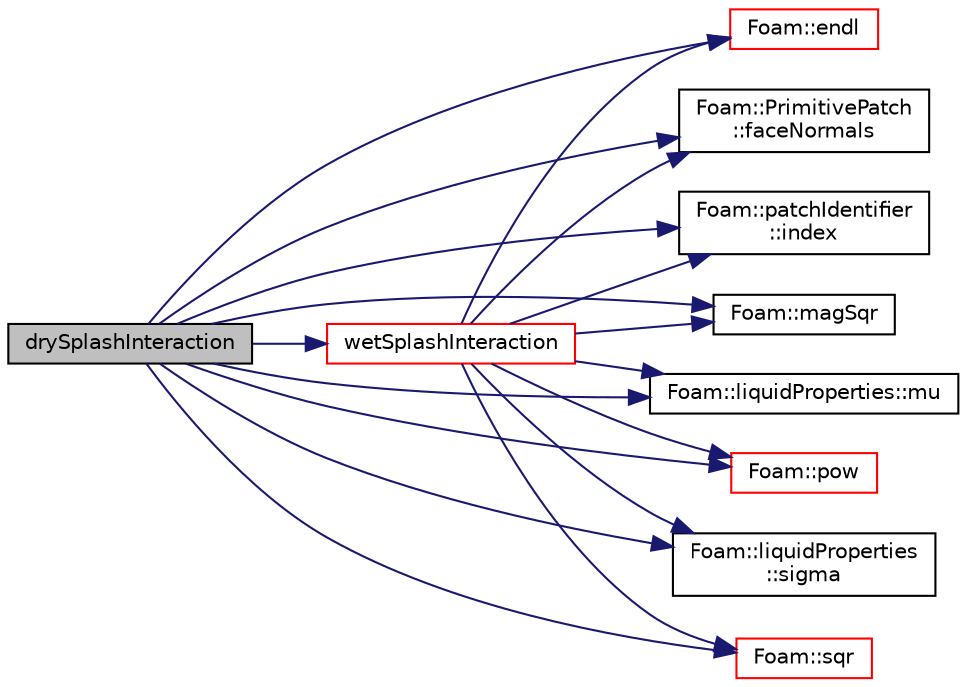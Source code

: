 digraph "drySplashInteraction"
{
  bgcolor="transparent";
  edge [fontname="Helvetica",fontsize="10",labelfontname="Helvetica",labelfontsize="10"];
  node [fontname="Helvetica",fontsize="10",shape=record];
  rankdir="LR";
  Node832 [label="drySplashInteraction",height=0.2,width=0.4,color="black", fillcolor="grey75", style="filled", fontcolor="black"];
  Node832 -> Node833 [color="midnightblue",fontsize="10",style="solid",fontname="Helvetica"];
  Node833 [label="Foam::endl",height=0.2,width=0.4,color="red",URL="$a21851.html#a2db8fe02a0d3909e9351bb4275b23ce4",tooltip="Add newline and flush stream. "];
  Node832 -> Node835 [color="midnightblue",fontsize="10",style="solid",fontname="Helvetica"];
  Node835 [label="Foam::PrimitivePatch\l::faceNormals",height=0.2,width=0.4,color="black",URL="$a28693.html#ad96a54bba336ea57f59f0da350d3c265",tooltip="Return face normals for patch. "];
  Node832 -> Node836 [color="midnightblue",fontsize="10",style="solid",fontname="Helvetica"];
  Node836 [label="Foam::patchIdentifier\l::index",height=0.2,width=0.4,color="black",URL="$a28273.html#a4a438520bb14406481732edc13c119c7",tooltip="Return the index of this patch in the boundaryMesh. "];
  Node832 -> Node837 [color="midnightblue",fontsize="10",style="solid",fontname="Helvetica"];
  Node837 [label="Foam::magSqr",height=0.2,width=0.4,color="black",URL="$a21851.html#ae6fff2c6981e6d9618aa5038e69def6e"];
  Node832 -> Node838 [color="midnightblue",fontsize="10",style="solid",fontname="Helvetica"];
  Node838 [label="Foam::liquidProperties::mu",height=0.2,width=0.4,color="black",URL="$a31289.html#a3e54dc6e2f8afb3cc8db22c54511fc36",tooltip="Liquid viscosity [Pa s]. "];
  Node832 -> Node839 [color="midnightblue",fontsize="10",style="solid",fontname="Helvetica"];
  Node839 [label="Foam::pow",height=0.2,width=0.4,color="red",URL="$a21851.html#a7500c8e9d27a442adc75e287de074c7c"];
  Node832 -> Node843 [color="midnightblue",fontsize="10",style="solid",fontname="Helvetica"];
  Node843 [label="Foam::liquidProperties\l::sigma",height=0.2,width=0.4,color="black",URL="$a31289.html#a7cee74aa297ad09087f0abbc7182a2af",tooltip="Surface tension [N/m]. "];
  Node832 -> Node844 [color="midnightblue",fontsize="10",style="solid",fontname="Helvetica"];
  Node844 [label="Foam::sqr",height=0.2,width=0.4,color="red",URL="$a21851.html#a277dc11c581d53826ab5090b08f3b17b"];
  Node832 -> Node845 [color="midnightblue",fontsize="10",style="solid",fontname="Helvetica"];
  Node845 [label="wetSplashInteraction",height=0.2,width=0.4,color="red",URL="$a25505.html#aef39bd50a1c5b103a503498a2669b3f3",tooltip="Parcel interaction with wetted surface. "];
  Node845 -> Node833 [color="midnightblue",fontsize="10",style="solid",fontname="Helvetica"];
  Node845 -> Node836 [color="midnightblue",fontsize="10",style="solid",fontname="Helvetica"];
  Node845 -> Node835 [color="midnightblue",fontsize="10",style="solid",fontname="Helvetica"];
  Node845 -> Node843 [color="midnightblue",fontsize="10",style="solid",fontname="Helvetica"];
  Node845 -> Node838 [color="midnightblue",fontsize="10",style="solid",fontname="Helvetica"];
  Node845 -> Node844 [color="midnightblue",fontsize="10",style="solid",fontname="Helvetica"];
  Node845 -> Node837 [color="midnightblue",fontsize="10",style="solid",fontname="Helvetica"];
  Node845 -> Node839 [color="midnightblue",fontsize="10",style="solid",fontname="Helvetica"];
}
